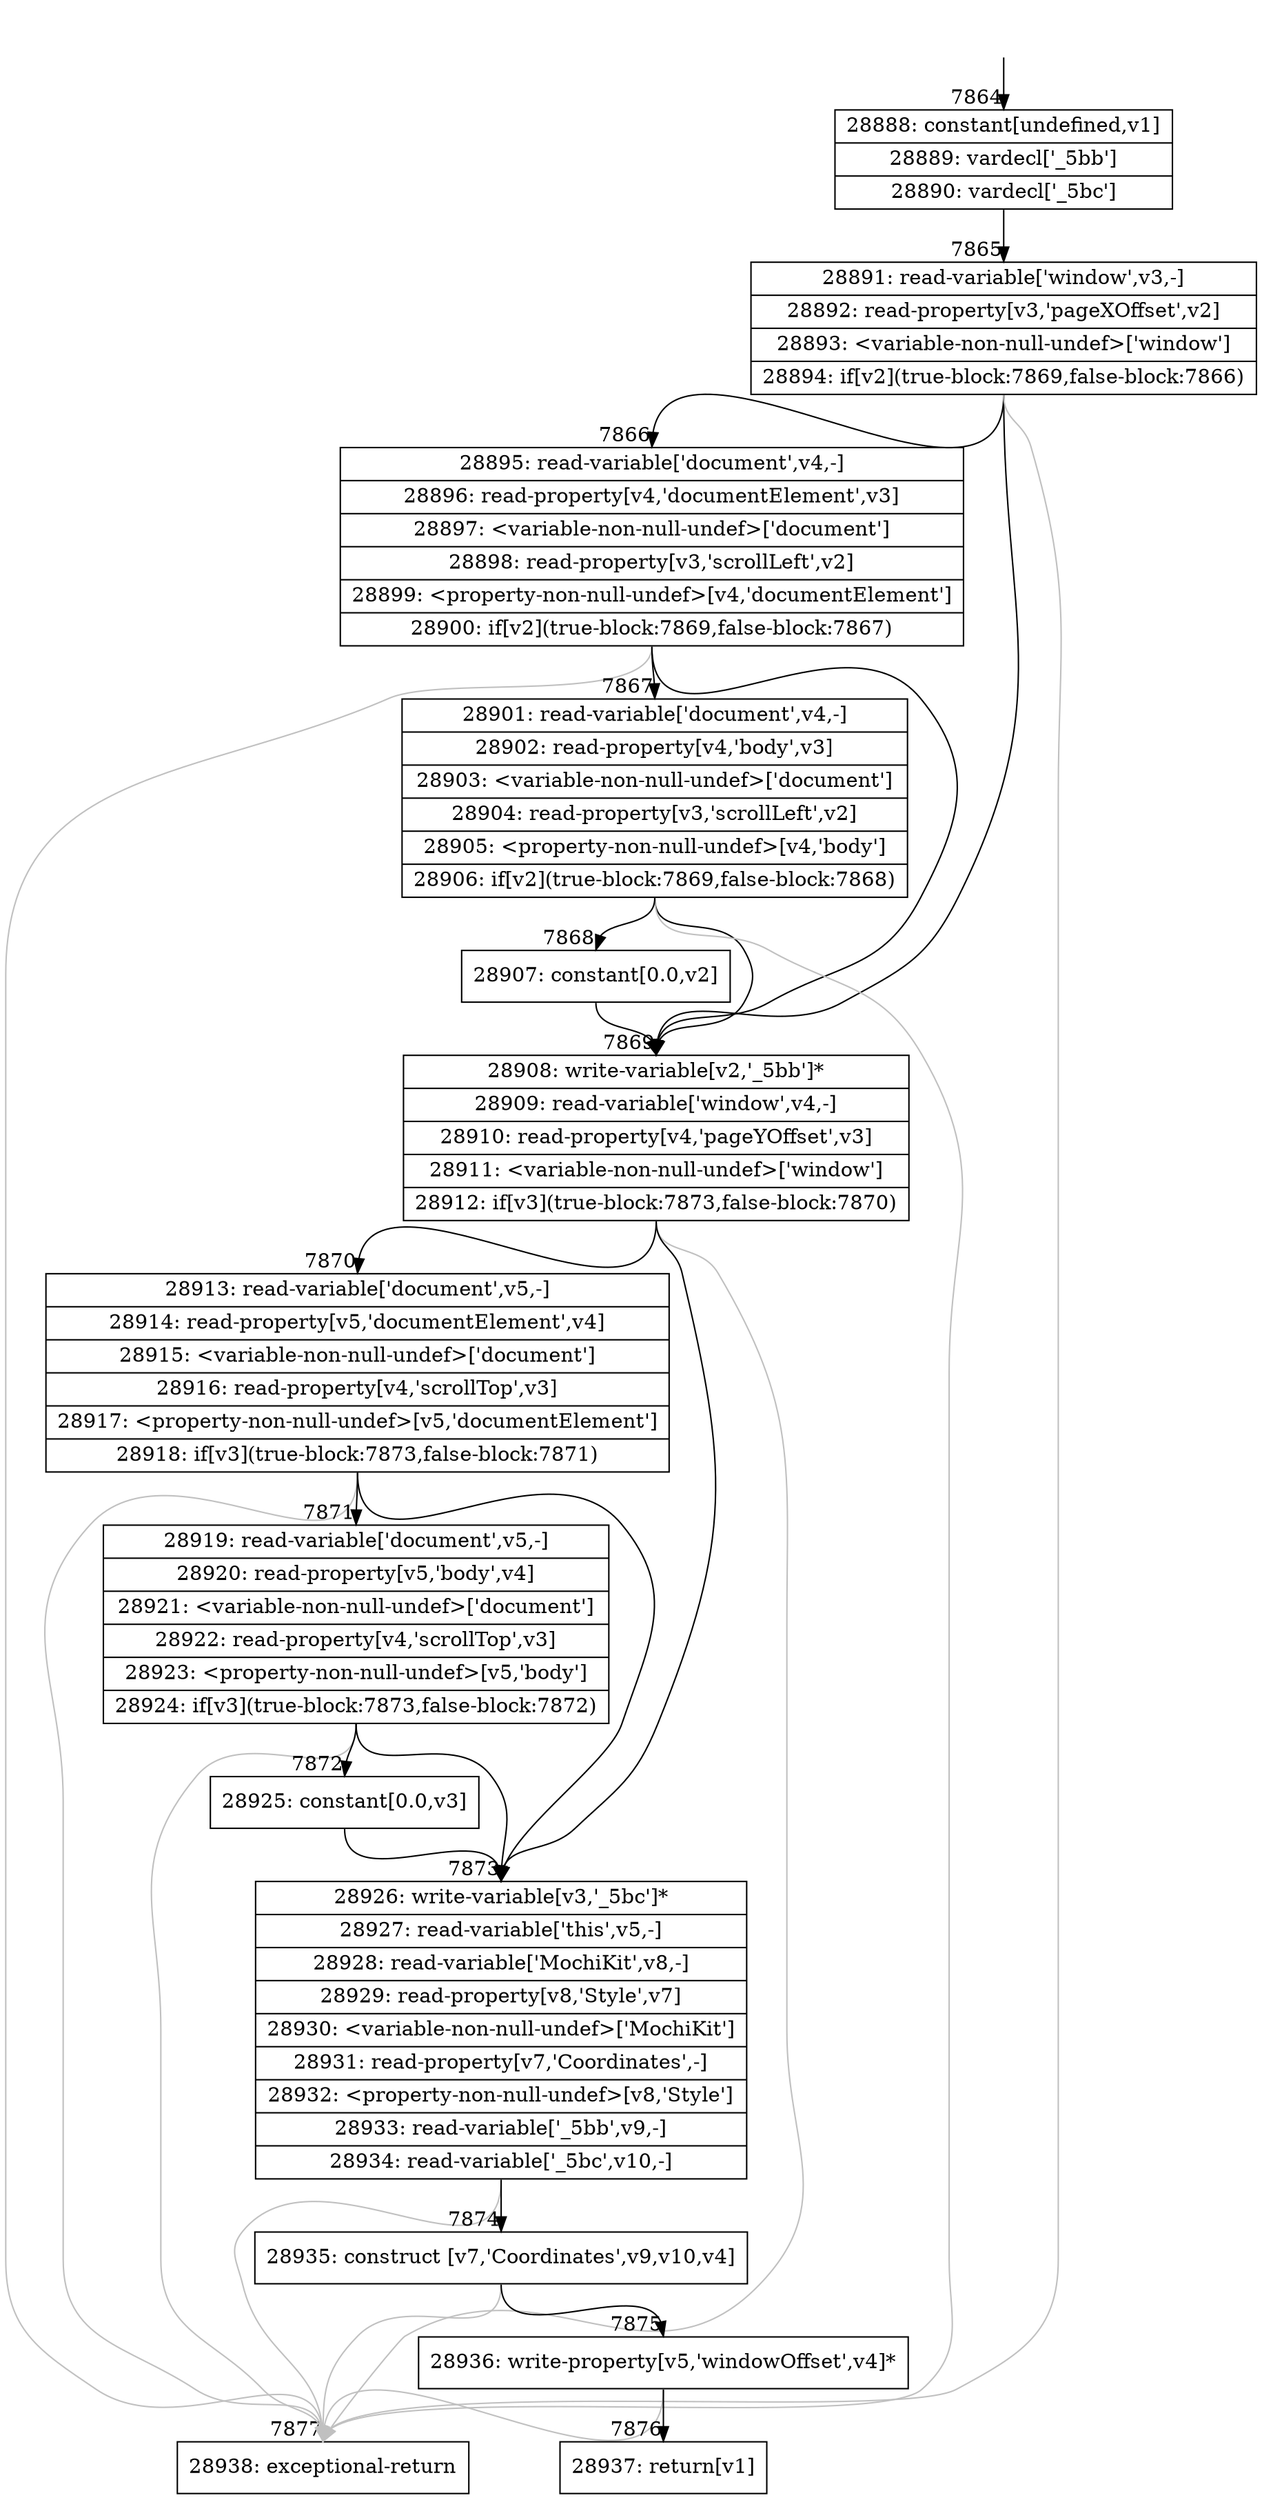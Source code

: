 digraph {
rankdir="TD"
BB_entry516[shape=none,label=""];
BB_entry516 -> BB7864 [tailport=s, headport=n, headlabel="    7864"]
BB7864 [shape=record label="{28888: constant[undefined,v1]|28889: vardecl['_5bb']|28890: vardecl['_5bc']}" ] 
BB7864 -> BB7865 [tailport=s, headport=n, headlabel="      7865"]
BB7865 [shape=record label="{28891: read-variable['window',v3,-]|28892: read-property[v3,'pageXOffset',v2]|28893: \<variable-non-null-undef\>['window']|28894: if[v2](true-block:7869,false-block:7866)}" ] 
BB7865 -> BB7869 [tailport=s, headport=n, headlabel="      7869"]
BB7865 -> BB7866 [tailport=s, headport=n, headlabel="      7866"]
BB7865 -> BB7877 [tailport=s, headport=n, color=gray, headlabel="      7877"]
BB7866 [shape=record label="{28895: read-variable['document',v4,-]|28896: read-property[v4,'documentElement',v3]|28897: \<variable-non-null-undef\>['document']|28898: read-property[v3,'scrollLeft',v2]|28899: \<property-non-null-undef\>[v4,'documentElement']|28900: if[v2](true-block:7869,false-block:7867)}" ] 
BB7866 -> BB7869 [tailport=s, headport=n]
BB7866 -> BB7867 [tailport=s, headport=n, headlabel="      7867"]
BB7866 -> BB7877 [tailport=s, headport=n, color=gray]
BB7867 [shape=record label="{28901: read-variable['document',v4,-]|28902: read-property[v4,'body',v3]|28903: \<variable-non-null-undef\>['document']|28904: read-property[v3,'scrollLeft',v2]|28905: \<property-non-null-undef\>[v4,'body']|28906: if[v2](true-block:7869,false-block:7868)}" ] 
BB7867 -> BB7869 [tailport=s, headport=n]
BB7867 -> BB7868 [tailport=s, headport=n, headlabel="      7868"]
BB7867 -> BB7877 [tailport=s, headport=n, color=gray]
BB7868 [shape=record label="{28907: constant[0.0,v2]}" ] 
BB7868 -> BB7869 [tailport=s, headport=n]
BB7869 [shape=record label="{28908: write-variable[v2,'_5bb']*|28909: read-variable['window',v4,-]|28910: read-property[v4,'pageYOffset',v3]|28911: \<variable-non-null-undef\>['window']|28912: if[v3](true-block:7873,false-block:7870)}" ] 
BB7869 -> BB7873 [tailport=s, headport=n, headlabel="      7873"]
BB7869 -> BB7870 [tailport=s, headport=n, headlabel="      7870"]
BB7869 -> BB7877 [tailport=s, headport=n, color=gray]
BB7870 [shape=record label="{28913: read-variable['document',v5,-]|28914: read-property[v5,'documentElement',v4]|28915: \<variable-non-null-undef\>['document']|28916: read-property[v4,'scrollTop',v3]|28917: \<property-non-null-undef\>[v5,'documentElement']|28918: if[v3](true-block:7873,false-block:7871)}" ] 
BB7870 -> BB7873 [tailport=s, headport=n]
BB7870 -> BB7871 [tailport=s, headport=n, headlabel="      7871"]
BB7870 -> BB7877 [tailport=s, headport=n, color=gray]
BB7871 [shape=record label="{28919: read-variable['document',v5,-]|28920: read-property[v5,'body',v4]|28921: \<variable-non-null-undef\>['document']|28922: read-property[v4,'scrollTop',v3]|28923: \<property-non-null-undef\>[v5,'body']|28924: if[v3](true-block:7873,false-block:7872)}" ] 
BB7871 -> BB7873 [tailport=s, headport=n]
BB7871 -> BB7872 [tailport=s, headport=n, headlabel="      7872"]
BB7871 -> BB7877 [tailport=s, headport=n, color=gray]
BB7872 [shape=record label="{28925: constant[0.0,v3]}" ] 
BB7872 -> BB7873 [tailport=s, headport=n]
BB7873 [shape=record label="{28926: write-variable[v3,'_5bc']*|28927: read-variable['this',v5,-]|28928: read-variable['MochiKit',v8,-]|28929: read-property[v8,'Style',v7]|28930: \<variable-non-null-undef\>['MochiKit']|28931: read-property[v7,'Coordinates',-]|28932: \<property-non-null-undef\>[v8,'Style']|28933: read-variable['_5bb',v9,-]|28934: read-variable['_5bc',v10,-]}" ] 
BB7873 -> BB7874 [tailport=s, headport=n, headlabel="      7874"]
BB7873 -> BB7877 [tailport=s, headport=n, color=gray]
BB7874 [shape=record label="{28935: construct [v7,'Coordinates',v9,v10,v4]}" ] 
BB7874 -> BB7875 [tailport=s, headport=n, headlabel="      7875"]
BB7874 -> BB7877 [tailport=s, headport=n, color=gray]
BB7875 [shape=record label="{28936: write-property[v5,'windowOffset',v4]*}" ] 
BB7875 -> BB7876 [tailport=s, headport=n, headlabel="      7876"]
BB7875 -> BB7877 [tailport=s, headport=n, color=gray]
BB7876 [shape=record label="{28937: return[v1]}" ] 
BB7877 [shape=record label="{28938: exceptional-return}" ] 
//#$~ 5628
}
